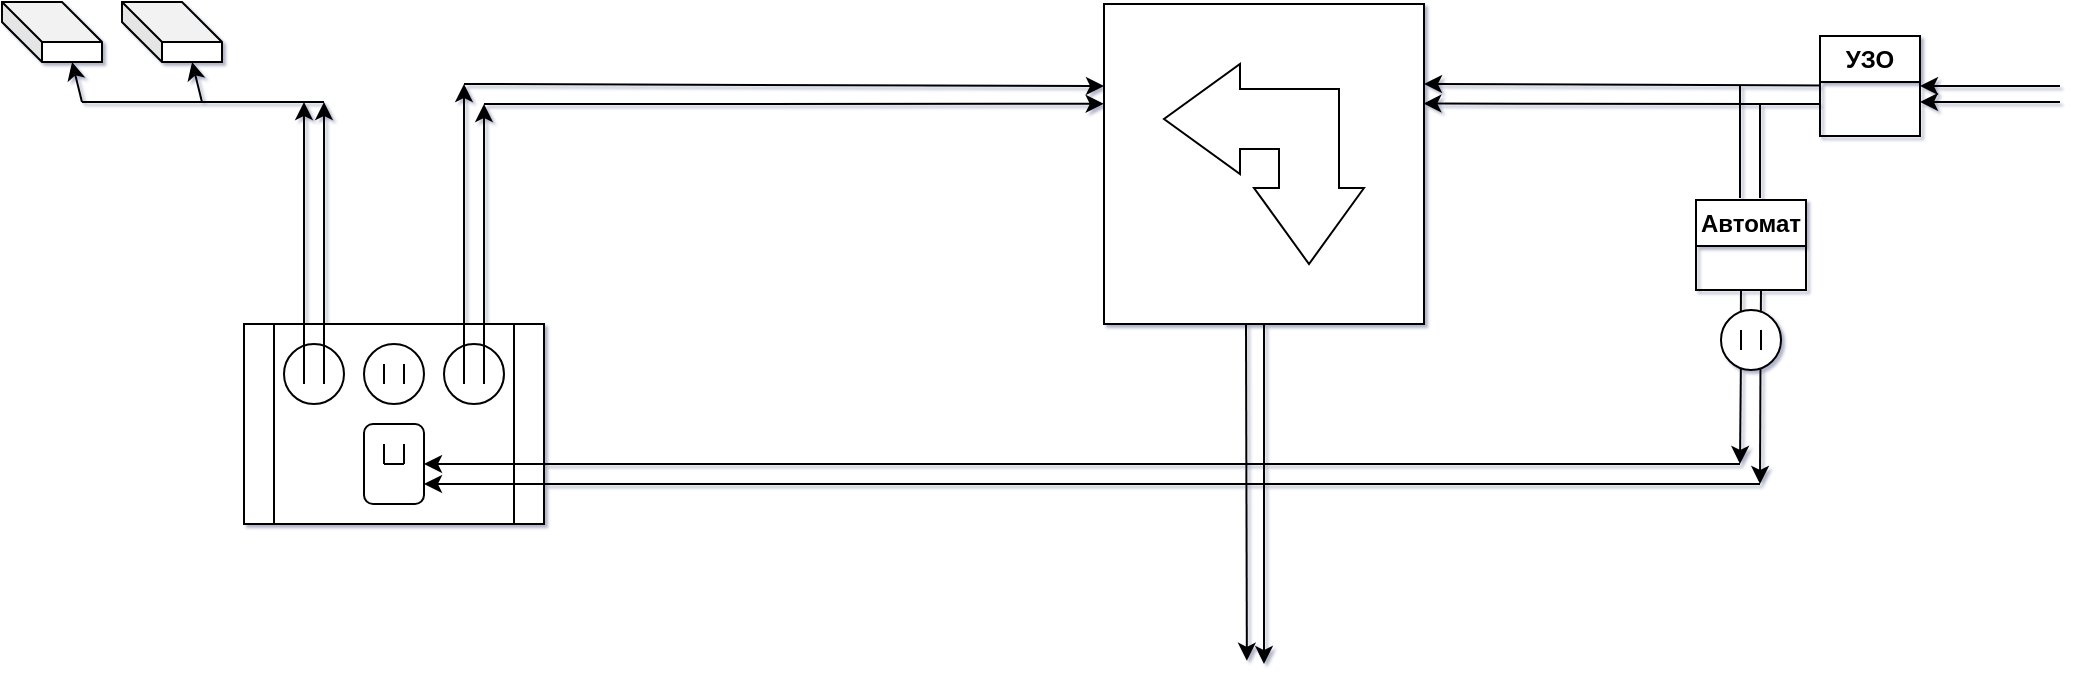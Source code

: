 <mxfile version="24.7.0" type="github">
  <diagram name="Страница — 1" id="CvEb02JpHOaFwbCSghoo">
    <mxGraphModel dx="1122" dy="706" grid="1" gridSize="1" guides="1" tooltips="1" connect="1" arrows="1" fold="1" page="1" pageScale="1" pageWidth="1169" pageHeight="827" background="none" math="0" shadow="1">
      <root>
        <mxCell id="0" />
        <mxCell id="1" parent="0" />
        <mxCell id="CD_rBwM2UAqzej1J082F-1" value="" style="shape=process;whiteSpace=wrap;html=1;backgroundOutline=1;" vertex="1" parent="1">
          <mxGeometry x="129" y="439" width="150" height="100" as="geometry" />
        </mxCell>
        <mxCell id="CD_rBwM2UAqzej1J082F-2" value="" style="ellipse;whiteSpace=wrap;html=1;aspect=fixed;" vertex="1" parent="1">
          <mxGeometry x="149" y="449" width="30" height="30" as="geometry" />
        </mxCell>
        <mxCell id="CD_rBwM2UAqzej1J082F-3" value="" style="ellipse;whiteSpace=wrap;html=1;aspect=fixed;" vertex="1" parent="1">
          <mxGeometry x="189" y="449" width="30" height="30" as="geometry" />
        </mxCell>
        <mxCell id="CD_rBwM2UAqzej1J082F-4" value="" style="ellipse;whiteSpace=wrap;html=1;aspect=fixed;" vertex="1" parent="1">
          <mxGeometry x="229" y="449" width="30" height="30" as="geometry" />
        </mxCell>
        <mxCell id="CD_rBwM2UAqzej1J082F-5" value="" style="rounded=1;whiteSpace=wrap;html=1;" vertex="1" parent="1">
          <mxGeometry x="189" y="489" width="30" height="40" as="geometry" />
        </mxCell>
        <mxCell id="CD_rBwM2UAqzej1J082F-6" value="" style="endArrow=classic;html=1;rounded=0;entryX=1;entryY=0.75;entryDx=0;entryDy=0;" edge="1" parent="1" target="CD_rBwM2UAqzej1J082F-5">
          <mxGeometry width="50" height="50" relative="1" as="geometry">
            <mxPoint x="887" y="519" as="sourcePoint" />
            <mxPoint x="559" y="489" as="targetPoint" />
          </mxGeometry>
        </mxCell>
        <mxCell id="CD_rBwM2UAqzej1J082F-7" value="" style="endArrow=classic;html=1;rounded=0;entryX=1;entryY=0.5;entryDx=0;entryDy=0;" edge="1" parent="1" target="CD_rBwM2UAqzej1J082F-5">
          <mxGeometry width="50" height="50" relative="1" as="geometry">
            <mxPoint x="877" y="509" as="sourcePoint" />
            <mxPoint x="559" y="489" as="targetPoint" />
          </mxGeometry>
        </mxCell>
        <mxCell id="CD_rBwM2UAqzej1J082F-8" value="" style="endArrow=classic;html=1;rounded=0;entryX=1;entryY=0.25;entryDx=0;entryDy=0;" edge="1" parent="1" target="CD_rBwM2UAqzej1J082F-32">
          <mxGeometry width="50" height="50" relative="1" as="geometry">
            <mxPoint x="917" y="319.74" as="sourcePoint" />
            <mxPoint x="837" y="319.74" as="targetPoint" />
          </mxGeometry>
        </mxCell>
        <mxCell id="CD_rBwM2UAqzej1J082F-9" value="" style="endArrow=classic;html=1;rounded=0;entryX=0.998;entryY=0.311;entryDx=0;entryDy=0;entryPerimeter=0;" edge="1" parent="1" target="CD_rBwM2UAqzej1J082F-32">
          <mxGeometry width="50" height="50" relative="1" as="geometry">
            <mxPoint x="917" y="329" as="sourcePoint" />
            <mxPoint x="838" y="329" as="targetPoint" />
          </mxGeometry>
        </mxCell>
        <mxCell id="CD_rBwM2UAqzej1J082F-10" value="" style="endArrow=none;html=1;rounded=0;" edge="1" parent="1">
          <mxGeometry width="50" height="50" relative="1" as="geometry">
            <mxPoint x="887" y="376" as="sourcePoint" />
            <mxPoint x="887" y="329" as="targetPoint" />
          </mxGeometry>
        </mxCell>
        <mxCell id="CD_rBwM2UAqzej1J082F-11" value="" style="endArrow=none;html=1;rounded=0;" edge="1" parent="1">
          <mxGeometry width="50" height="50" relative="1" as="geometry">
            <mxPoint x="877" y="376" as="sourcePoint" />
            <mxPoint x="877" y="320" as="targetPoint" />
          </mxGeometry>
        </mxCell>
        <mxCell id="CD_rBwM2UAqzej1J082F-12" value="" style="shape=cube;whiteSpace=wrap;html=1;boundedLbl=1;backgroundOutline=1;darkOpacity=0.05;darkOpacity2=0.1;" vertex="1" parent="1">
          <mxGeometry x="8" y="278" width="50" height="30" as="geometry" />
        </mxCell>
        <mxCell id="CD_rBwM2UAqzej1J082F-13" value="" style="shape=cube;whiteSpace=wrap;html=1;boundedLbl=1;backgroundOutline=1;darkOpacity=0.05;darkOpacity2=0.1;" vertex="1" parent="1">
          <mxGeometry x="68" y="278" width="50" height="30" as="geometry" />
        </mxCell>
        <mxCell id="CD_rBwM2UAqzej1J082F-15" value="" style="endArrow=none;html=1;rounded=0;exitX=0.333;exitY=0.333;exitDx=0;exitDy=0;exitPerimeter=0;entryX=0.333;entryY=0.667;entryDx=0;entryDy=0;entryPerimeter=0;elbow=vertical;" edge="1" parent="1" source="CD_rBwM2UAqzej1J082F-2" target="CD_rBwM2UAqzej1J082F-2">
          <mxGeometry width="50" height="50" relative="1" as="geometry">
            <mxPoint x="409" y="469" as="sourcePoint" />
            <mxPoint x="409" y="459" as="targetPoint" />
            <Array as="points" />
          </mxGeometry>
        </mxCell>
        <mxCell id="CD_rBwM2UAqzej1J082F-16" value="" style="endArrow=none;html=1;rounded=0;exitX=0.333;exitY=0.333;exitDx=0;exitDy=0;exitPerimeter=0;entryX=0.333;entryY=0.667;entryDx=0;entryDy=0;entryPerimeter=0;elbow=vertical;" edge="1" parent="1">
          <mxGeometry width="50" height="50" relative="1" as="geometry">
            <mxPoint x="169.01" y="459" as="sourcePoint" />
            <mxPoint x="169.01" y="469" as="targetPoint" />
            <Array as="points" />
          </mxGeometry>
        </mxCell>
        <mxCell id="CD_rBwM2UAqzej1J082F-17" value="" style="endArrow=none;html=1;rounded=0;exitX=0.333;exitY=0.333;exitDx=0;exitDy=0;exitPerimeter=0;entryX=0.333;entryY=0.667;entryDx=0;entryDy=0;entryPerimeter=0;elbow=vertical;" edge="1" parent="1">
          <mxGeometry width="50" height="50" relative="1" as="geometry">
            <mxPoint x="199" y="459" as="sourcePoint" />
            <mxPoint x="199" y="469" as="targetPoint" />
            <Array as="points" />
          </mxGeometry>
        </mxCell>
        <mxCell id="CD_rBwM2UAqzej1J082F-18" value="" style="endArrow=none;html=1;rounded=0;exitX=0.333;exitY=0.333;exitDx=0;exitDy=0;exitPerimeter=0;entryX=0.333;entryY=0.667;entryDx=0;entryDy=0;entryPerimeter=0;elbow=vertical;" edge="1" parent="1">
          <mxGeometry width="50" height="50" relative="1" as="geometry">
            <mxPoint x="209" y="459" as="sourcePoint" />
            <mxPoint x="209" y="469" as="targetPoint" />
            <Array as="points" />
          </mxGeometry>
        </mxCell>
        <mxCell id="CD_rBwM2UAqzej1J082F-19" value="" style="endArrow=none;html=1;rounded=0;exitX=0.333;exitY=0.333;exitDx=0;exitDy=0;exitPerimeter=0;entryX=0.333;entryY=0.667;entryDx=0;entryDy=0;entryPerimeter=0;elbow=vertical;" edge="1" parent="1">
          <mxGeometry width="50" height="50" relative="1" as="geometry">
            <mxPoint x="239" y="459" as="sourcePoint" />
            <mxPoint x="239" y="469" as="targetPoint" />
            <Array as="points" />
          </mxGeometry>
        </mxCell>
        <mxCell id="CD_rBwM2UAqzej1J082F-20" value="" style="endArrow=none;html=1;rounded=0;exitX=0.333;exitY=0.333;exitDx=0;exitDy=0;exitPerimeter=0;entryX=0.333;entryY=0.667;entryDx=0;entryDy=0;entryPerimeter=0;elbow=vertical;" edge="1" parent="1">
          <mxGeometry width="50" height="50" relative="1" as="geometry">
            <mxPoint x="249" y="459" as="sourcePoint" />
            <mxPoint x="249" y="469" as="targetPoint" />
            <Array as="points" />
          </mxGeometry>
        </mxCell>
        <mxCell id="CD_rBwM2UAqzej1J082F-21" value="" style="endArrow=none;html=1;rounded=0;exitX=0.333;exitY=0.333;exitDx=0;exitDy=0;exitPerimeter=0;entryX=0.333;entryY=0.667;entryDx=0;entryDy=0;entryPerimeter=0;elbow=vertical;" edge="1" parent="1">
          <mxGeometry width="50" height="50" relative="1" as="geometry">
            <mxPoint x="199" y="499" as="sourcePoint" />
            <mxPoint x="199" y="509" as="targetPoint" />
            <Array as="points" />
          </mxGeometry>
        </mxCell>
        <mxCell id="CD_rBwM2UAqzej1J082F-23" value="" style="endArrow=none;html=1;rounded=0;exitX=0.333;exitY=0.333;exitDx=0;exitDy=0;exitPerimeter=0;entryX=0.333;entryY=0.667;entryDx=0;entryDy=0;entryPerimeter=0;elbow=vertical;" edge="1" parent="1">
          <mxGeometry width="50" height="50" relative="1" as="geometry">
            <mxPoint x="209" y="499" as="sourcePoint" />
            <mxPoint x="209" y="509" as="targetPoint" />
            <Array as="points" />
          </mxGeometry>
        </mxCell>
        <mxCell id="CD_rBwM2UAqzej1J082F-25" value="" style="endArrow=none;html=1;rounded=0;exitX=0.333;exitY=0.333;exitDx=0;exitDy=0;exitPerimeter=0;elbow=vertical;" edge="1" parent="1">
          <mxGeometry width="50" height="50" relative="1" as="geometry">
            <mxPoint x="199" y="509" as="sourcePoint" />
            <mxPoint x="209" y="509" as="targetPoint" />
            <Array as="points" />
          </mxGeometry>
        </mxCell>
        <mxCell id="CD_rBwM2UAqzej1J082F-26" value="" style="endArrow=classic;html=1;rounded=0;" edge="1" parent="1">
          <mxGeometry width="50" height="50" relative="1" as="geometry">
            <mxPoint x="159" y="469" as="sourcePoint" />
            <mxPoint x="159" y="328" as="targetPoint" />
          </mxGeometry>
        </mxCell>
        <mxCell id="CD_rBwM2UAqzej1J082F-28" value="" style="endArrow=classic;html=1;rounded=0;" edge="1" parent="1">
          <mxGeometry width="50" height="50" relative="1" as="geometry">
            <mxPoint x="169" y="469" as="sourcePoint" />
            <mxPoint x="169" y="328" as="targetPoint" />
          </mxGeometry>
        </mxCell>
        <mxCell id="CD_rBwM2UAqzej1J082F-29" value="" style="endArrow=none;html=1;rounded=0;" edge="1" parent="1">
          <mxGeometry width="50" height="50" relative="1" as="geometry">
            <mxPoint x="48" y="328" as="sourcePoint" />
            <mxPoint x="169" y="328" as="targetPoint" />
          </mxGeometry>
        </mxCell>
        <mxCell id="CD_rBwM2UAqzej1J082F-30" value="" style="endArrow=classic;html=1;rounded=0;entryX=0;entryY=0;entryDx=35;entryDy=30;entryPerimeter=0;" edge="1" parent="1" target="CD_rBwM2UAqzej1J082F-13">
          <mxGeometry width="50" height="50" relative="1" as="geometry">
            <mxPoint x="108" y="328" as="sourcePoint" />
            <mxPoint x="108" y="308" as="targetPoint" />
          </mxGeometry>
        </mxCell>
        <mxCell id="CD_rBwM2UAqzej1J082F-31" value="" style="endArrow=classic;html=1;rounded=0;entryX=0;entryY=0;entryDx=35;entryDy=30;entryPerimeter=0;" edge="1" parent="1">
          <mxGeometry width="50" height="50" relative="1" as="geometry">
            <mxPoint x="48" y="328" as="sourcePoint" />
            <mxPoint x="43" y="308" as="targetPoint" />
          </mxGeometry>
        </mxCell>
        <mxCell id="CD_rBwM2UAqzej1J082F-32" value="" style="whiteSpace=wrap;html=1;aspect=fixed;" vertex="1" parent="1">
          <mxGeometry x="559" y="279" width="160" height="160" as="geometry" />
        </mxCell>
        <mxCell id="CD_rBwM2UAqzej1J082F-33" value="" style="endArrow=classic;html=1;rounded=0;exitX=0.667;exitY=0.333;exitDx=0;exitDy=0;exitPerimeter=0;" edge="1" parent="1" source="CD_rBwM2UAqzej1J082F-4">
          <mxGeometry width="50" height="50" relative="1" as="geometry">
            <mxPoint x="529" y="369" as="sourcePoint" />
            <mxPoint x="249" y="329" as="targetPoint" />
          </mxGeometry>
        </mxCell>
        <mxCell id="CD_rBwM2UAqzej1J082F-34" value="" style="endArrow=classic;html=1;rounded=0;exitX=0.667;exitY=0.333;exitDx=0;exitDy=0;exitPerimeter=0;" edge="1" parent="1">
          <mxGeometry width="50" height="50" relative="1" as="geometry">
            <mxPoint x="238.99" y="459" as="sourcePoint" />
            <mxPoint x="239" y="319" as="targetPoint" />
          </mxGeometry>
        </mxCell>
        <mxCell id="CD_rBwM2UAqzej1J082F-35" value="" style="endArrow=classic;html=1;rounded=0;" edge="1" parent="1">
          <mxGeometry width="50" height="50" relative="1" as="geometry">
            <mxPoint x="239" y="319" as="sourcePoint" />
            <mxPoint x="559" y="320" as="targetPoint" />
          </mxGeometry>
        </mxCell>
        <mxCell id="CD_rBwM2UAqzej1J082F-36" value="" style="endArrow=classic;html=1;rounded=0;entryX=-0.001;entryY=0.312;entryDx=0;entryDy=0;entryPerimeter=0;" edge="1" parent="1" target="CD_rBwM2UAqzej1J082F-32">
          <mxGeometry width="50" height="50" relative="1" as="geometry">
            <mxPoint x="249" y="329" as="sourcePoint" />
            <mxPoint x="559" y="359" as="targetPoint" />
          </mxGeometry>
        </mxCell>
        <mxCell id="CD_rBwM2UAqzej1J082F-39" value="" style="endArrow=classic;html=1;rounded=0;exitX=0.391;exitY=1.01;exitDx=0;exitDy=0;exitPerimeter=0;" edge="1" parent="1">
          <mxGeometry width="50" height="50" relative="1" as="geometry">
            <mxPoint x="630.0" y="439" as="sourcePoint" />
            <mxPoint x="630.44" y="607.4" as="targetPoint" />
          </mxGeometry>
        </mxCell>
        <mxCell id="CD_rBwM2UAqzej1J082F-40" value="" style="endArrow=classic;html=1;rounded=0;exitX=0.5;exitY=1;exitDx=0;exitDy=0;" edge="1" parent="1" source="CD_rBwM2UAqzej1J082F-32">
          <mxGeometry width="50" height="50" relative="1" as="geometry">
            <mxPoint x="509" y="429" as="sourcePoint" />
            <mxPoint x="639" y="609" as="targetPoint" />
          </mxGeometry>
        </mxCell>
        <mxCell id="CD_rBwM2UAqzej1J082F-43" value="" style="html=1;shadow=0;dashed=0;align=center;verticalAlign=middle;shape=mxgraph.arrows2.bendDoubleArrow;dy=15;dx=38;arrowHead=55;rounded=0;rotation=90;" vertex="1" parent="1">
          <mxGeometry x="589" y="309" width="100" height="100" as="geometry" />
        </mxCell>
        <mxCell id="CD_rBwM2UAqzej1J082F-44" value="УЗО" style="swimlane;whiteSpace=wrap;html=1;" vertex="1" parent="1">
          <mxGeometry x="917" y="295" width="50" height="50" as="geometry" />
        </mxCell>
        <mxCell id="CD_rBwM2UAqzej1J082F-45" value="" style="endArrow=classic;html=1;rounded=0;entryX=1;entryY=0.5;entryDx=0;entryDy=0;" edge="1" parent="1" target="CD_rBwM2UAqzej1J082F-44">
          <mxGeometry width="50" height="50" relative="1" as="geometry">
            <mxPoint x="1037" y="320" as="sourcePoint" />
            <mxPoint x="627" y="355" as="targetPoint" />
          </mxGeometry>
        </mxCell>
        <mxCell id="CD_rBwM2UAqzej1J082F-46" value="" style="endArrow=classic;html=1;rounded=0;" edge="1" parent="1">
          <mxGeometry width="50" height="50" relative="1" as="geometry">
            <mxPoint x="1037" y="328" as="sourcePoint" />
            <mxPoint x="967" y="328" as="targetPoint" />
          </mxGeometry>
        </mxCell>
        <mxCell id="CD_rBwM2UAqzej1J082F-47" value="" style="ellipse;whiteSpace=wrap;html=1;aspect=fixed;" vertex="1" parent="1">
          <mxGeometry x="867.5" y="432" width="30" height="30" as="geometry" />
        </mxCell>
        <mxCell id="CD_rBwM2UAqzej1J082F-50" value="Автомат" style="swimlane;whiteSpace=wrap;html=1;" vertex="1" parent="1">
          <mxGeometry x="855" y="377" width="55" height="45" as="geometry" />
        </mxCell>
        <mxCell id="CD_rBwM2UAqzej1J082F-51" value="" style="endArrow=none;html=1;rounded=0;exitX=0.331;exitY=0.025;exitDx=0;exitDy=0;exitPerimeter=0;" edge="1" parent="1" source="CD_rBwM2UAqzej1J082F-47">
          <mxGeometry width="50" height="50" relative="1" as="geometry">
            <mxPoint x="877.5" y="432" as="sourcePoint" />
            <mxPoint x="877.5" y="422" as="targetPoint" />
          </mxGeometry>
        </mxCell>
        <mxCell id="CD_rBwM2UAqzej1J082F-52" value="" style="endArrow=none;html=1;rounded=0;exitX=0.664;exitY=0.036;exitDx=0;exitDy=0;exitPerimeter=0;" edge="1" parent="1" source="CD_rBwM2UAqzej1J082F-47">
          <mxGeometry width="50" height="50" relative="1" as="geometry">
            <mxPoint x="887.5" y="432" as="sourcePoint" />
            <mxPoint x="887.5" y="422" as="targetPoint" />
          </mxGeometry>
        </mxCell>
        <mxCell id="CD_rBwM2UAqzej1J082F-54" value="" style="endArrow=none;html=1;rounded=0;" edge="1" parent="1">
          <mxGeometry width="50" height="50" relative="1" as="geometry">
            <mxPoint x="877.5" y="452" as="sourcePoint" />
            <mxPoint x="877.5" y="442" as="targetPoint" />
          </mxGeometry>
        </mxCell>
        <mxCell id="CD_rBwM2UAqzej1J082F-55" value="" style="endArrow=none;html=1;rounded=0;" edge="1" parent="1">
          <mxGeometry width="50" height="50" relative="1" as="geometry">
            <mxPoint x="887.5" y="452" as="sourcePoint" />
            <mxPoint x="887.5" y="442" as="targetPoint" />
          </mxGeometry>
        </mxCell>
        <mxCell id="CD_rBwM2UAqzej1J082F-57" value="" style="endArrow=classic;html=1;rounded=0;exitX=0.331;exitY=0.974;exitDx=0;exitDy=0;exitPerimeter=0;" edge="1" parent="1" source="CD_rBwM2UAqzej1J082F-47">
          <mxGeometry width="50" height="50" relative="1" as="geometry">
            <mxPoint x="866" y="508" as="sourcePoint" />
            <mxPoint x="877" y="509" as="targetPoint" />
          </mxGeometry>
        </mxCell>
        <mxCell id="CD_rBwM2UAqzej1J082F-58" value="" style="endArrow=classic;html=1;rounded=0;exitX=0.658;exitY=0.978;exitDx=0;exitDy=0;exitPerimeter=0;" edge="1" parent="1" source="CD_rBwM2UAqzej1J082F-47">
          <mxGeometry width="50" height="50" relative="1" as="geometry">
            <mxPoint x="888.35" y="461" as="sourcePoint" />
            <mxPoint x="887" y="519" as="targetPoint" />
          </mxGeometry>
        </mxCell>
      </root>
    </mxGraphModel>
  </diagram>
</mxfile>
